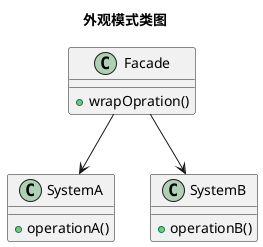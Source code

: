 @startuml
title 外观模式类图

class Facade {
    + wrapOpration()
}
class SystemA {
    + operationA()
}
class SystemB {
    + operationB()
}

Facade --> SystemA
Facade --> SystemB
@enduml